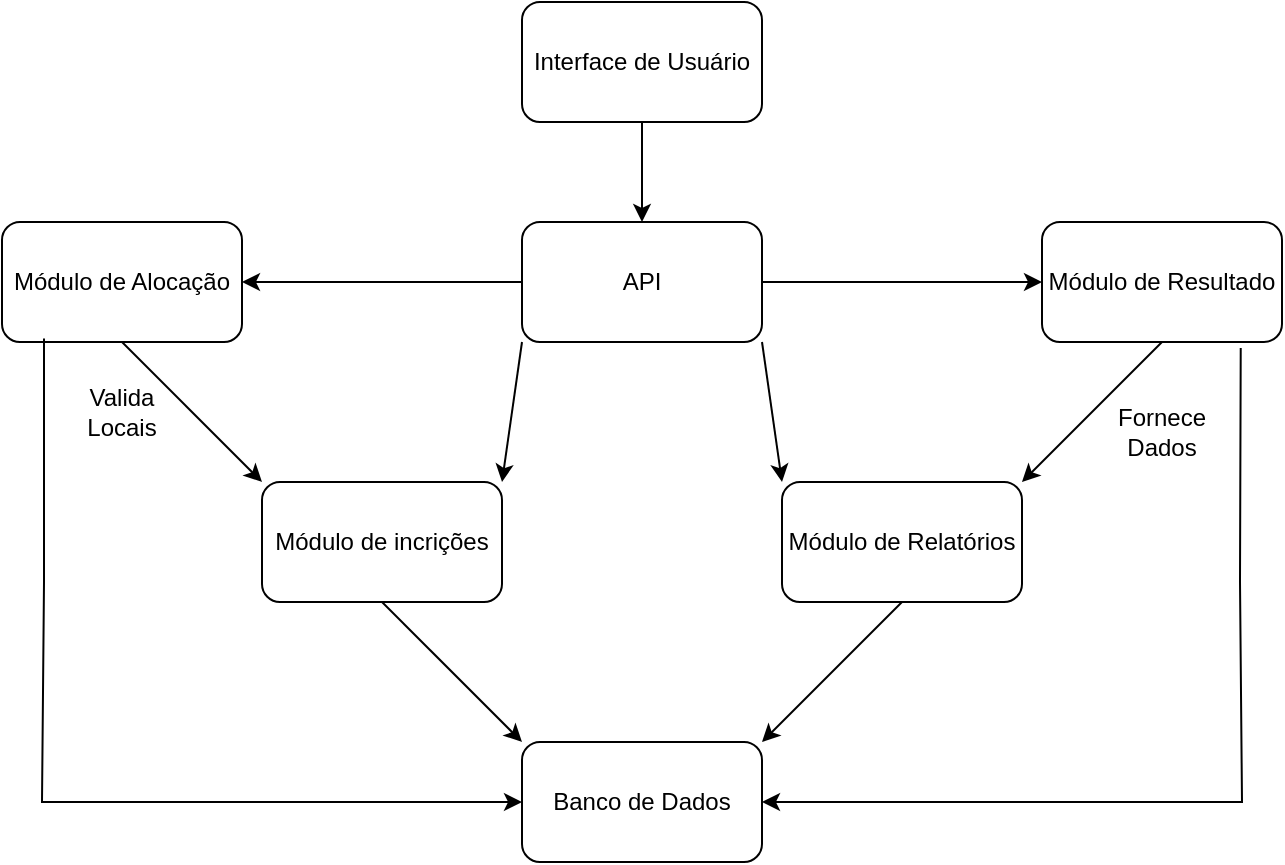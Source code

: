 <mxfile version="24.9.0">
  <diagram name="Página-1" id="i0dUSNgz1TqaicirdnLF">
    <mxGraphModel grid="1" page="1" gridSize="10" guides="1" tooltips="1" connect="1" arrows="1" fold="1" pageScale="1" pageWidth="827" pageHeight="1169" math="0" shadow="0">
      <root>
        <mxCell id="0" />
        <mxCell id="1" parent="0" />
        <mxCell id="3cHz6KHi98HD_hM3LWV4-2" value="Interface de Usuário" style="rounded=1;whiteSpace=wrap;html=1;" vertex="1" parent="1">
          <mxGeometry x="400" y="110" width="120" height="60" as="geometry" />
        </mxCell>
        <mxCell id="3cHz6KHi98HD_hM3LWV4-3" value="API" style="rounded=1;whiteSpace=wrap;html=1;" vertex="1" parent="1">
          <mxGeometry x="400" y="220" width="120" height="60" as="geometry" />
        </mxCell>
        <mxCell id="3cHz6KHi98HD_hM3LWV4-4" value="Módulo de Alocação" style="rounded=1;whiteSpace=wrap;html=1;" vertex="1" parent="1">
          <mxGeometry x="140" y="220" width="120" height="60" as="geometry" />
        </mxCell>
        <mxCell id="3cHz6KHi98HD_hM3LWV4-5" value="Módulo de Resultado" style="rounded=1;whiteSpace=wrap;html=1;" vertex="1" parent="1">
          <mxGeometry x="660" y="220" width="120" height="60" as="geometry" />
        </mxCell>
        <mxCell id="3cHz6KHi98HD_hM3LWV4-6" value="Módulo de incrições" style="rounded=1;whiteSpace=wrap;html=1;" vertex="1" parent="1">
          <mxGeometry x="270" y="350" width="120" height="60" as="geometry" />
        </mxCell>
        <mxCell id="3cHz6KHi98HD_hM3LWV4-7" value="Módulo de Relatórios" style="rounded=1;whiteSpace=wrap;html=1;" vertex="1" parent="1">
          <mxGeometry x="530" y="350" width="120" height="60" as="geometry" />
        </mxCell>
        <mxCell id="3cHz6KHi98HD_hM3LWV4-8" value="Banco de Dados" style="rounded=1;whiteSpace=wrap;html=1;" vertex="1" parent="1">
          <mxGeometry x="400" y="480" width="120" height="60" as="geometry" />
        </mxCell>
        <mxCell id="3cHz6KHi98HD_hM3LWV4-9" value="" style="endArrow=classic;html=1;rounded=0;exitX=0.5;exitY=1;exitDx=0;exitDy=0;entryX=0.5;entryY=0;entryDx=0;entryDy=0;" edge="1" parent="1" source="3cHz6KHi98HD_hM3LWV4-2" target="3cHz6KHi98HD_hM3LWV4-3">
          <mxGeometry width="50" height="50" relative="1" as="geometry">
            <mxPoint x="280" y="340" as="sourcePoint" />
            <mxPoint x="330" y="290" as="targetPoint" />
          </mxGeometry>
        </mxCell>
        <mxCell id="3cHz6KHi98HD_hM3LWV4-10" value="" style="endArrow=classic;html=1;rounded=0;exitX=1;exitY=0.5;exitDx=0;exitDy=0;entryX=0;entryY=0.5;entryDx=0;entryDy=0;" edge="1" parent="1" source="3cHz6KHi98HD_hM3LWV4-3" target="3cHz6KHi98HD_hM3LWV4-5">
          <mxGeometry width="50" height="50" relative="1" as="geometry">
            <mxPoint x="470" y="180" as="sourcePoint" />
            <mxPoint x="470" y="230" as="targetPoint" />
          </mxGeometry>
        </mxCell>
        <mxCell id="3cHz6KHi98HD_hM3LWV4-11" value="" style="endArrow=classic;html=1;rounded=0;exitX=0;exitY=0.5;exitDx=0;exitDy=0;entryX=1;entryY=0.5;entryDx=0;entryDy=0;" edge="1" parent="1" source="3cHz6KHi98HD_hM3LWV4-3" target="3cHz6KHi98HD_hM3LWV4-4">
          <mxGeometry width="50" height="50" relative="1" as="geometry">
            <mxPoint x="530" y="260" as="sourcePoint" />
            <mxPoint x="670" y="260" as="targetPoint" />
          </mxGeometry>
        </mxCell>
        <mxCell id="3cHz6KHi98HD_hM3LWV4-12" value="" style="endArrow=classic;html=1;rounded=0;exitX=0;exitY=1;exitDx=0;exitDy=0;entryX=1;entryY=0;entryDx=0;entryDy=0;" edge="1" parent="1" source="3cHz6KHi98HD_hM3LWV4-3" target="3cHz6KHi98HD_hM3LWV4-6">
          <mxGeometry width="50" height="50" relative="1" as="geometry">
            <mxPoint x="410" y="260" as="sourcePoint" />
            <mxPoint x="270" y="260" as="targetPoint" />
          </mxGeometry>
        </mxCell>
        <mxCell id="3cHz6KHi98HD_hM3LWV4-13" value="" style="endArrow=classic;html=1;rounded=0;exitX=1;exitY=1;exitDx=0;exitDy=0;entryX=0;entryY=0;entryDx=0;entryDy=0;" edge="1" parent="1" source="3cHz6KHi98HD_hM3LWV4-3" target="3cHz6KHi98HD_hM3LWV4-7">
          <mxGeometry width="50" height="50" relative="1" as="geometry">
            <mxPoint x="410" y="290" as="sourcePoint" />
            <mxPoint x="400" y="360" as="targetPoint" />
          </mxGeometry>
        </mxCell>
        <mxCell id="3cHz6KHi98HD_hM3LWV4-14" value="" style="endArrow=classic;html=1;rounded=0;exitX=0.828;exitY=1.05;exitDx=0;exitDy=0;entryX=1;entryY=0.5;entryDx=0;entryDy=0;exitPerimeter=0;" edge="1" parent="1" source="3cHz6KHi98HD_hM3LWV4-5" target="3cHz6KHi98HD_hM3LWV4-8">
          <mxGeometry width="50" height="50" relative="1" as="geometry">
            <mxPoint x="760" y="390" as="sourcePoint" />
            <mxPoint x="780" y="520" as="targetPoint" />
            <Array as="points">
              <mxPoint x="759" y="400" />
              <mxPoint x="760" y="510" />
            </Array>
          </mxGeometry>
        </mxCell>
        <mxCell id="3cHz6KHi98HD_hM3LWV4-15" value="" style="endArrow=classic;html=1;rounded=0;exitX=0.5;exitY=1;exitDx=0;exitDy=0;entryX=0;entryY=0;entryDx=0;entryDy=0;" edge="1" parent="1" source="3cHz6KHi98HD_hM3LWV4-4" target="3cHz6KHi98HD_hM3LWV4-6">
          <mxGeometry width="50" height="50" relative="1" as="geometry">
            <mxPoint x="410" y="260" as="sourcePoint" />
            <mxPoint x="270" y="260" as="targetPoint" />
          </mxGeometry>
        </mxCell>
        <mxCell id="3cHz6KHi98HD_hM3LWV4-16" value="" style="endArrow=classic;html=1;rounded=0;exitX=0.5;exitY=1;exitDx=0;exitDy=0;entryX=1;entryY=0;entryDx=0;entryDy=0;" edge="1" parent="1" source="3cHz6KHi98HD_hM3LWV4-5" target="3cHz6KHi98HD_hM3LWV4-7">
          <mxGeometry width="50" height="50" relative="1" as="geometry">
            <mxPoint x="640" y="300" as="sourcePoint" />
            <mxPoint x="710" y="370" as="targetPoint" />
          </mxGeometry>
        </mxCell>
        <mxCell id="3cHz6KHi98HD_hM3LWV4-17" value="Fornece Dados" style="text;html=1;align=center;verticalAlign=middle;whiteSpace=wrap;rounded=0;" vertex="1" parent="1">
          <mxGeometry x="690" y="310" width="60" height="30" as="geometry" />
        </mxCell>
        <mxCell id="3cHz6KHi98HD_hM3LWV4-18" value="" style="endArrow=classic;html=1;rounded=0;exitX=0.175;exitY=0.97;exitDx=0;exitDy=0;entryX=0;entryY=0.5;entryDx=0;entryDy=0;exitPerimeter=0;" edge="1" parent="1" source="3cHz6KHi98HD_hM3LWV4-4" target="3cHz6KHi98HD_hM3LWV4-8">
          <mxGeometry width="50" height="50" relative="1" as="geometry">
            <mxPoint x="769" y="293" as="sourcePoint" />
            <mxPoint x="530" y="520" as="targetPoint" />
            <Array as="points">
              <mxPoint x="161" y="400" />
              <mxPoint x="160" y="510" />
            </Array>
          </mxGeometry>
        </mxCell>
        <mxCell id="3cHz6KHi98HD_hM3LWV4-20" value="Valida Locais" style="text;html=1;align=center;verticalAlign=middle;whiteSpace=wrap;rounded=0;" vertex="1" parent="1">
          <mxGeometry x="170" y="300" width="60" height="30" as="geometry" />
        </mxCell>
        <mxCell id="3cHz6KHi98HD_hM3LWV4-21" value="" style="endArrow=classic;html=1;rounded=0;entryX=0;entryY=0;entryDx=0;entryDy=0;exitX=0.5;exitY=1;exitDx=0;exitDy=0;" edge="1" parent="1" source="3cHz6KHi98HD_hM3LWV4-6" target="3cHz6KHi98HD_hM3LWV4-8">
          <mxGeometry width="50" height="50" relative="1" as="geometry">
            <mxPoint x="280" y="340" as="sourcePoint" />
            <mxPoint x="330" y="290" as="targetPoint" />
          </mxGeometry>
        </mxCell>
        <mxCell id="3cHz6KHi98HD_hM3LWV4-22" value="" style="endArrow=classic;html=1;rounded=0;entryX=1;entryY=0;entryDx=0;entryDy=0;exitX=0.5;exitY=1;exitDx=0;exitDy=0;" edge="1" parent="1" source="3cHz6KHi98HD_hM3LWV4-7" target="3cHz6KHi98HD_hM3LWV4-8">
          <mxGeometry width="50" height="50" relative="1" as="geometry">
            <mxPoint x="340" y="420" as="sourcePoint" />
            <mxPoint x="410" y="490" as="targetPoint" />
          </mxGeometry>
        </mxCell>
      </root>
    </mxGraphModel>
  </diagram>
</mxfile>
